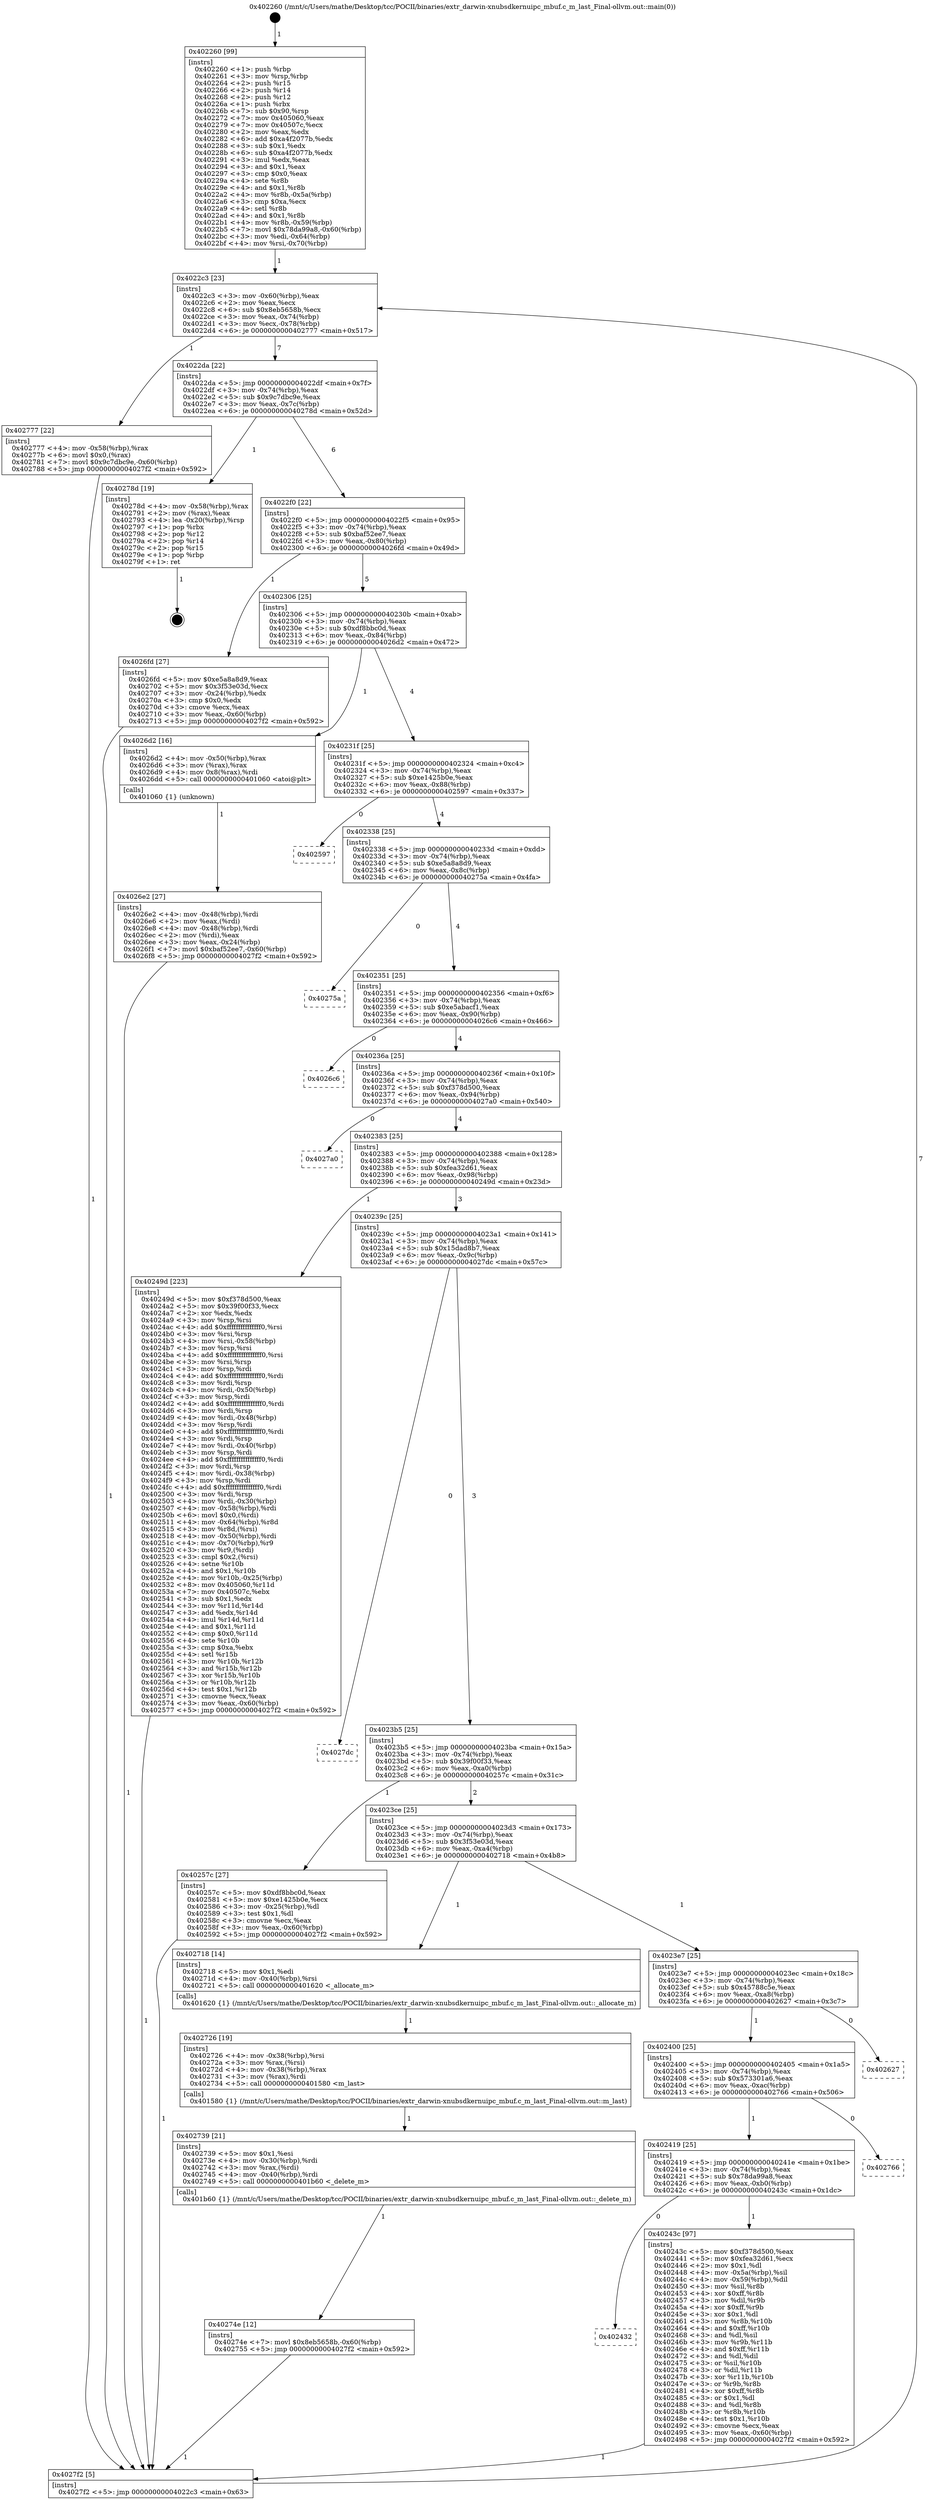 digraph "0x402260" {
  label = "0x402260 (/mnt/c/Users/mathe/Desktop/tcc/POCII/binaries/extr_darwin-xnubsdkernuipc_mbuf.c_m_last_Final-ollvm.out::main(0))"
  labelloc = "t"
  node[shape=record]

  Entry [label="",width=0.3,height=0.3,shape=circle,fillcolor=black,style=filled]
  "0x4022c3" [label="{
     0x4022c3 [23]\l
     | [instrs]\l
     &nbsp;&nbsp;0x4022c3 \<+3\>: mov -0x60(%rbp),%eax\l
     &nbsp;&nbsp;0x4022c6 \<+2\>: mov %eax,%ecx\l
     &nbsp;&nbsp;0x4022c8 \<+6\>: sub $0x8eb5658b,%ecx\l
     &nbsp;&nbsp;0x4022ce \<+3\>: mov %eax,-0x74(%rbp)\l
     &nbsp;&nbsp;0x4022d1 \<+3\>: mov %ecx,-0x78(%rbp)\l
     &nbsp;&nbsp;0x4022d4 \<+6\>: je 0000000000402777 \<main+0x517\>\l
  }"]
  "0x402777" [label="{
     0x402777 [22]\l
     | [instrs]\l
     &nbsp;&nbsp;0x402777 \<+4\>: mov -0x58(%rbp),%rax\l
     &nbsp;&nbsp;0x40277b \<+6\>: movl $0x0,(%rax)\l
     &nbsp;&nbsp;0x402781 \<+7\>: movl $0x9c7dbc9e,-0x60(%rbp)\l
     &nbsp;&nbsp;0x402788 \<+5\>: jmp 00000000004027f2 \<main+0x592\>\l
  }"]
  "0x4022da" [label="{
     0x4022da [22]\l
     | [instrs]\l
     &nbsp;&nbsp;0x4022da \<+5\>: jmp 00000000004022df \<main+0x7f\>\l
     &nbsp;&nbsp;0x4022df \<+3\>: mov -0x74(%rbp),%eax\l
     &nbsp;&nbsp;0x4022e2 \<+5\>: sub $0x9c7dbc9e,%eax\l
     &nbsp;&nbsp;0x4022e7 \<+3\>: mov %eax,-0x7c(%rbp)\l
     &nbsp;&nbsp;0x4022ea \<+6\>: je 000000000040278d \<main+0x52d\>\l
  }"]
  Exit [label="",width=0.3,height=0.3,shape=circle,fillcolor=black,style=filled,peripheries=2]
  "0x40278d" [label="{
     0x40278d [19]\l
     | [instrs]\l
     &nbsp;&nbsp;0x40278d \<+4\>: mov -0x58(%rbp),%rax\l
     &nbsp;&nbsp;0x402791 \<+2\>: mov (%rax),%eax\l
     &nbsp;&nbsp;0x402793 \<+4\>: lea -0x20(%rbp),%rsp\l
     &nbsp;&nbsp;0x402797 \<+1\>: pop %rbx\l
     &nbsp;&nbsp;0x402798 \<+2\>: pop %r12\l
     &nbsp;&nbsp;0x40279a \<+2\>: pop %r14\l
     &nbsp;&nbsp;0x40279c \<+2\>: pop %r15\l
     &nbsp;&nbsp;0x40279e \<+1\>: pop %rbp\l
     &nbsp;&nbsp;0x40279f \<+1\>: ret\l
  }"]
  "0x4022f0" [label="{
     0x4022f0 [22]\l
     | [instrs]\l
     &nbsp;&nbsp;0x4022f0 \<+5\>: jmp 00000000004022f5 \<main+0x95\>\l
     &nbsp;&nbsp;0x4022f5 \<+3\>: mov -0x74(%rbp),%eax\l
     &nbsp;&nbsp;0x4022f8 \<+5\>: sub $0xbaf52ee7,%eax\l
     &nbsp;&nbsp;0x4022fd \<+3\>: mov %eax,-0x80(%rbp)\l
     &nbsp;&nbsp;0x402300 \<+6\>: je 00000000004026fd \<main+0x49d\>\l
  }"]
  "0x40274e" [label="{
     0x40274e [12]\l
     | [instrs]\l
     &nbsp;&nbsp;0x40274e \<+7\>: movl $0x8eb5658b,-0x60(%rbp)\l
     &nbsp;&nbsp;0x402755 \<+5\>: jmp 00000000004027f2 \<main+0x592\>\l
  }"]
  "0x4026fd" [label="{
     0x4026fd [27]\l
     | [instrs]\l
     &nbsp;&nbsp;0x4026fd \<+5\>: mov $0xe5a8a8d9,%eax\l
     &nbsp;&nbsp;0x402702 \<+5\>: mov $0x3f53e03d,%ecx\l
     &nbsp;&nbsp;0x402707 \<+3\>: mov -0x24(%rbp),%edx\l
     &nbsp;&nbsp;0x40270a \<+3\>: cmp $0x0,%edx\l
     &nbsp;&nbsp;0x40270d \<+3\>: cmove %ecx,%eax\l
     &nbsp;&nbsp;0x402710 \<+3\>: mov %eax,-0x60(%rbp)\l
     &nbsp;&nbsp;0x402713 \<+5\>: jmp 00000000004027f2 \<main+0x592\>\l
  }"]
  "0x402306" [label="{
     0x402306 [25]\l
     | [instrs]\l
     &nbsp;&nbsp;0x402306 \<+5\>: jmp 000000000040230b \<main+0xab\>\l
     &nbsp;&nbsp;0x40230b \<+3\>: mov -0x74(%rbp),%eax\l
     &nbsp;&nbsp;0x40230e \<+5\>: sub $0xdf8bbc0d,%eax\l
     &nbsp;&nbsp;0x402313 \<+6\>: mov %eax,-0x84(%rbp)\l
     &nbsp;&nbsp;0x402319 \<+6\>: je 00000000004026d2 \<main+0x472\>\l
  }"]
  "0x402739" [label="{
     0x402739 [21]\l
     | [instrs]\l
     &nbsp;&nbsp;0x402739 \<+5\>: mov $0x1,%esi\l
     &nbsp;&nbsp;0x40273e \<+4\>: mov -0x30(%rbp),%rdi\l
     &nbsp;&nbsp;0x402742 \<+3\>: mov %rax,(%rdi)\l
     &nbsp;&nbsp;0x402745 \<+4\>: mov -0x40(%rbp),%rdi\l
     &nbsp;&nbsp;0x402749 \<+5\>: call 0000000000401b60 \<_delete_m\>\l
     | [calls]\l
     &nbsp;&nbsp;0x401b60 \{1\} (/mnt/c/Users/mathe/Desktop/tcc/POCII/binaries/extr_darwin-xnubsdkernuipc_mbuf.c_m_last_Final-ollvm.out::_delete_m)\l
  }"]
  "0x4026d2" [label="{
     0x4026d2 [16]\l
     | [instrs]\l
     &nbsp;&nbsp;0x4026d2 \<+4\>: mov -0x50(%rbp),%rax\l
     &nbsp;&nbsp;0x4026d6 \<+3\>: mov (%rax),%rax\l
     &nbsp;&nbsp;0x4026d9 \<+4\>: mov 0x8(%rax),%rdi\l
     &nbsp;&nbsp;0x4026dd \<+5\>: call 0000000000401060 \<atoi@plt\>\l
     | [calls]\l
     &nbsp;&nbsp;0x401060 \{1\} (unknown)\l
  }"]
  "0x40231f" [label="{
     0x40231f [25]\l
     | [instrs]\l
     &nbsp;&nbsp;0x40231f \<+5\>: jmp 0000000000402324 \<main+0xc4\>\l
     &nbsp;&nbsp;0x402324 \<+3\>: mov -0x74(%rbp),%eax\l
     &nbsp;&nbsp;0x402327 \<+5\>: sub $0xe1425b0e,%eax\l
     &nbsp;&nbsp;0x40232c \<+6\>: mov %eax,-0x88(%rbp)\l
     &nbsp;&nbsp;0x402332 \<+6\>: je 0000000000402597 \<main+0x337\>\l
  }"]
  "0x402726" [label="{
     0x402726 [19]\l
     | [instrs]\l
     &nbsp;&nbsp;0x402726 \<+4\>: mov -0x38(%rbp),%rsi\l
     &nbsp;&nbsp;0x40272a \<+3\>: mov %rax,(%rsi)\l
     &nbsp;&nbsp;0x40272d \<+4\>: mov -0x38(%rbp),%rax\l
     &nbsp;&nbsp;0x402731 \<+3\>: mov (%rax),%rdi\l
     &nbsp;&nbsp;0x402734 \<+5\>: call 0000000000401580 \<m_last\>\l
     | [calls]\l
     &nbsp;&nbsp;0x401580 \{1\} (/mnt/c/Users/mathe/Desktop/tcc/POCII/binaries/extr_darwin-xnubsdkernuipc_mbuf.c_m_last_Final-ollvm.out::m_last)\l
  }"]
  "0x402597" [label="{
     0x402597\l
  }", style=dashed]
  "0x402338" [label="{
     0x402338 [25]\l
     | [instrs]\l
     &nbsp;&nbsp;0x402338 \<+5\>: jmp 000000000040233d \<main+0xdd\>\l
     &nbsp;&nbsp;0x40233d \<+3\>: mov -0x74(%rbp),%eax\l
     &nbsp;&nbsp;0x402340 \<+5\>: sub $0xe5a8a8d9,%eax\l
     &nbsp;&nbsp;0x402345 \<+6\>: mov %eax,-0x8c(%rbp)\l
     &nbsp;&nbsp;0x40234b \<+6\>: je 000000000040275a \<main+0x4fa\>\l
  }"]
  "0x4026e2" [label="{
     0x4026e2 [27]\l
     | [instrs]\l
     &nbsp;&nbsp;0x4026e2 \<+4\>: mov -0x48(%rbp),%rdi\l
     &nbsp;&nbsp;0x4026e6 \<+2\>: mov %eax,(%rdi)\l
     &nbsp;&nbsp;0x4026e8 \<+4\>: mov -0x48(%rbp),%rdi\l
     &nbsp;&nbsp;0x4026ec \<+2\>: mov (%rdi),%eax\l
     &nbsp;&nbsp;0x4026ee \<+3\>: mov %eax,-0x24(%rbp)\l
     &nbsp;&nbsp;0x4026f1 \<+7\>: movl $0xbaf52ee7,-0x60(%rbp)\l
     &nbsp;&nbsp;0x4026f8 \<+5\>: jmp 00000000004027f2 \<main+0x592\>\l
  }"]
  "0x40275a" [label="{
     0x40275a\l
  }", style=dashed]
  "0x402351" [label="{
     0x402351 [25]\l
     | [instrs]\l
     &nbsp;&nbsp;0x402351 \<+5\>: jmp 0000000000402356 \<main+0xf6\>\l
     &nbsp;&nbsp;0x402356 \<+3\>: mov -0x74(%rbp),%eax\l
     &nbsp;&nbsp;0x402359 \<+5\>: sub $0xe5abacf1,%eax\l
     &nbsp;&nbsp;0x40235e \<+6\>: mov %eax,-0x90(%rbp)\l
     &nbsp;&nbsp;0x402364 \<+6\>: je 00000000004026c6 \<main+0x466\>\l
  }"]
  "0x402260" [label="{
     0x402260 [99]\l
     | [instrs]\l
     &nbsp;&nbsp;0x402260 \<+1\>: push %rbp\l
     &nbsp;&nbsp;0x402261 \<+3\>: mov %rsp,%rbp\l
     &nbsp;&nbsp;0x402264 \<+2\>: push %r15\l
     &nbsp;&nbsp;0x402266 \<+2\>: push %r14\l
     &nbsp;&nbsp;0x402268 \<+2\>: push %r12\l
     &nbsp;&nbsp;0x40226a \<+1\>: push %rbx\l
     &nbsp;&nbsp;0x40226b \<+7\>: sub $0x90,%rsp\l
     &nbsp;&nbsp;0x402272 \<+7\>: mov 0x405060,%eax\l
     &nbsp;&nbsp;0x402279 \<+7\>: mov 0x40507c,%ecx\l
     &nbsp;&nbsp;0x402280 \<+2\>: mov %eax,%edx\l
     &nbsp;&nbsp;0x402282 \<+6\>: add $0xa4f2077b,%edx\l
     &nbsp;&nbsp;0x402288 \<+3\>: sub $0x1,%edx\l
     &nbsp;&nbsp;0x40228b \<+6\>: sub $0xa4f2077b,%edx\l
     &nbsp;&nbsp;0x402291 \<+3\>: imul %edx,%eax\l
     &nbsp;&nbsp;0x402294 \<+3\>: and $0x1,%eax\l
     &nbsp;&nbsp;0x402297 \<+3\>: cmp $0x0,%eax\l
     &nbsp;&nbsp;0x40229a \<+4\>: sete %r8b\l
     &nbsp;&nbsp;0x40229e \<+4\>: and $0x1,%r8b\l
     &nbsp;&nbsp;0x4022a2 \<+4\>: mov %r8b,-0x5a(%rbp)\l
     &nbsp;&nbsp;0x4022a6 \<+3\>: cmp $0xa,%ecx\l
     &nbsp;&nbsp;0x4022a9 \<+4\>: setl %r8b\l
     &nbsp;&nbsp;0x4022ad \<+4\>: and $0x1,%r8b\l
     &nbsp;&nbsp;0x4022b1 \<+4\>: mov %r8b,-0x59(%rbp)\l
     &nbsp;&nbsp;0x4022b5 \<+7\>: movl $0x78da99a8,-0x60(%rbp)\l
     &nbsp;&nbsp;0x4022bc \<+3\>: mov %edi,-0x64(%rbp)\l
     &nbsp;&nbsp;0x4022bf \<+4\>: mov %rsi,-0x70(%rbp)\l
  }"]
  "0x4026c6" [label="{
     0x4026c6\l
  }", style=dashed]
  "0x40236a" [label="{
     0x40236a [25]\l
     | [instrs]\l
     &nbsp;&nbsp;0x40236a \<+5\>: jmp 000000000040236f \<main+0x10f\>\l
     &nbsp;&nbsp;0x40236f \<+3\>: mov -0x74(%rbp),%eax\l
     &nbsp;&nbsp;0x402372 \<+5\>: sub $0xf378d500,%eax\l
     &nbsp;&nbsp;0x402377 \<+6\>: mov %eax,-0x94(%rbp)\l
     &nbsp;&nbsp;0x40237d \<+6\>: je 00000000004027a0 \<main+0x540\>\l
  }"]
  "0x4027f2" [label="{
     0x4027f2 [5]\l
     | [instrs]\l
     &nbsp;&nbsp;0x4027f2 \<+5\>: jmp 00000000004022c3 \<main+0x63\>\l
  }"]
  "0x4027a0" [label="{
     0x4027a0\l
  }", style=dashed]
  "0x402383" [label="{
     0x402383 [25]\l
     | [instrs]\l
     &nbsp;&nbsp;0x402383 \<+5\>: jmp 0000000000402388 \<main+0x128\>\l
     &nbsp;&nbsp;0x402388 \<+3\>: mov -0x74(%rbp),%eax\l
     &nbsp;&nbsp;0x40238b \<+5\>: sub $0xfea32d61,%eax\l
     &nbsp;&nbsp;0x402390 \<+6\>: mov %eax,-0x98(%rbp)\l
     &nbsp;&nbsp;0x402396 \<+6\>: je 000000000040249d \<main+0x23d\>\l
  }"]
  "0x402432" [label="{
     0x402432\l
  }", style=dashed]
  "0x40249d" [label="{
     0x40249d [223]\l
     | [instrs]\l
     &nbsp;&nbsp;0x40249d \<+5\>: mov $0xf378d500,%eax\l
     &nbsp;&nbsp;0x4024a2 \<+5\>: mov $0x39f00f33,%ecx\l
     &nbsp;&nbsp;0x4024a7 \<+2\>: xor %edx,%edx\l
     &nbsp;&nbsp;0x4024a9 \<+3\>: mov %rsp,%rsi\l
     &nbsp;&nbsp;0x4024ac \<+4\>: add $0xfffffffffffffff0,%rsi\l
     &nbsp;&nbsp;0x4024b0 \<+3\>: mov %rsi,%rsp\l
     &nbsp;&nbsp;0x4024b3 \<+4\>: mov %rsi,-0x58(%rbp)\l
     &nbsp;&nbsp;0x4024b7 \<+3\>: mov %rsp,%rsi\l
     &nbsp;&nbsp;0x4024ba \<+4\>: add $0xfffffffffffffff0,%rsi\l
     &nbsp;&nbsp;0x4024be \<+3\>: mov %rsi,%rsp\l
     &nbsp;&nbsp;0x4024c1 \<+3\>: mov %rsp,%rdi\l
     &nbsp;&nbsp;0x4024c4 \<+4\>: add $0xfffffffffffffff0,%rdi\l
     &nbsp;&nbsp;0x4024c8 \<+3\>: mov %rdi,%rsp\l
     &nbsp;&nbsp;0x4024cb \<+4\>: mov %rdi,-0x50(%rbp)\l
     &nbsp;&nbsp;0x4024cf \<+3\>: mov %rsp,%rdi\l
     &nbsp;&nbsp;0x4024d2 \<+4\>: add $0xfffffffffffffff0,%rdi\l
     &nbsp;&nbsp;0x4024d6 \<+3\>: mov %rdi,%rsp\l
     &nbsp;&nbsp;0x4024d9 \<+4\>: mov %rdi,-0x48(%rbp)\l
     &nbsp;&nbsp;0x4024dd \<+3\>: mov %rsp,%rdi\l
     &nbsp;&nbsp;0x4024e0 \<+4\>: add $0xfffffffffffffff0,%rdi\l
     &nbsp;&nbsp;0x4024e4 \<+3\>: mov %rdi,%rsp\l
     &nbsp;&nbsp;0x4024e7 \<+4\>: mov %rdi,-0x40(%rbp)\l
     &nbsp;&nbsp;0x4024eb \<+3\>: mov %rsp,%rdi\l
     &nbsp;&nbsp;0x4024ee \<+4\>: add $0xfffffffffffffff0,%rdi\l
     &nbsp;&nbsp;0x4024f2 \<+3\>: mov %rdi,%rsp\l
     &nbsp;&nbsp;0x4024f5 \<+4\>: mov %rdi,-0x38(%rbp)\l
     &nbsp;&nbsp;0x4024f9 \<+3\>: mov %rsp,%rdi\l
     &nbsp;&nbsp;0x4024fc \<+4\>: add $0xfffffffffffffff0,%rdi\l
     &nbsp;&nbsp;0x402500 \<+3\>: mov %rdi,%rsp\l
     &nbsp;&nbsp;0x402503 \<+4\>: mov %rdi,-0x30(%rbp)\l
     &nbsp;&nbsp;0x402507 \<+4\>: mov -0x58(%rbp),%rdi\l
     &nbsp;&nbsp;0x40250b \<+6\>: movl $0x0,(%rdi)\l
     &nbsp;&nbsp;0x402511 \<+4\>: mov -0x64(%rbp),%r8d\l
     &nbsp;&nbsp;0x402515 \<+3\>: mov %r8d,(%rsi)\l
     &nbsp;&nbsp;0x402518 \<+4\>: mov -0x50(%rbp),%rdi\l
     &nbsp;&nbsp;0x40251c \<+4\>: mov -0x70(%rbp),%r9\l
     &nbsp;&nbsp;0x402520 \<+3\>: mov %r9,(%rdi)\l
     &nbsp;&nbsp;0x402523 \<+3\>: cmpl $0x2,(%rsi)\l
     &nbsp;&nbsp;0x402526 \<+4\>: setne %r10b\l
     &nbsp;&nbsp;0x40252a \<+4\>: and $0x1,%r10b\l
     &nbsp;&nbsp;0x40252e \<+4\>: mov %r10b,-0x25(%rbp)\l
     &nbsp;&nbsp;0x402532 \<+8\>: mov 0x405060,%r11d\l
     &nbsp;&nbsp;0x40253a \<+7\>: mov 0x40507c,%ebx\l
     &nbsp;&nbsp;0x402541 \<+3\>: sub $0x1,%edx\l
     &nbsp;&nbsp;0x402544 \<+3\>: mov %r11d,%r14d\l
     &nbsp;&nbsp;0x402547 \<+3\>: add %edx,%r14d\l
     &nbsp;&nbsp;0x40254a \<+4\>: imul %r14d,%r11d\l
     &nbsp;&nbsp;0x40254e \<+4\>: and $0x1,%r11d\l
     &nbsp;&nbsp;0x402552 \<+4\>: cmp $0x0,%r11d\l
     &nbsp;&nbsp;0x402556 \<+4\>: sete %r10b\l
     &nbsp;&nbsp;0x40255a \<+3\>: cmp $0xa,%ebx\l
     &nbsp;&nbsp;0x40255d \<+4\>: setl %r15b\l
     &nbsp;&nbsp;0x402561 \<+3\>: mov %r10b,%r12b\l
     &nbsp;&nbsp;0x402564 \<+3\>: and %r15b,%r12b\l
     &nbsp;&nbsp;0x402567 \<+3\>: xor %r15b,%r10b\l
     &nbsp;&nbsp;0x40256a \<+3\>: or %r10b,%r12b\l
     &nbsp;&nbsp;0x40256d \<+4\>: test $0x1,%r12b\l
     &nbsp;&nbsp;0x402571 \<+3\>: cmovne %ecx,%eax\l
     &nbsp;&nbsp;0x402574 \<+3\>: mov %eax,-0x60(%rbp)\l
     &nbsp;&nbsp;0x402577 \<+5\>: jmp 00000000004027f2 \<main+0x592\>\l
  }"]
  "0x40239c" [label="{
     0x40239c [25]\l
     | [instrs]\l
     &nbsp;&nbsp;0x40239c \<+5\>: jmp 00000000004023a1 \<main+0x141\>\l
     &nbsp;&nbsp;0x4023a1 \<+3\>: mov -0x74(%rbp),%eax\l
     &nbsp;&nbsp;0x4023a4 \<+5\>: sub $0x15dad8b7,%eax\l
     &nbsp;&nbsp;0x4023a9 \<+6\>: mov %eax,-0x9c(%rbp)\l
     &nbsp;&nbsp;0x4023af \<+6\>: je 00000000004027dc \<main+0x57c\>\l
  }"]
  "0x40243c" [label="{
     0x40243c [97]\l
     | [instrs]\l
     &nbsp;&nbsp;0x40243c \<+5\>: mov $0xf378d500,%eax\l
     &nbsp;&nbsp;0x402441 \<+5\>: mov $0xfea32d61,%ecx\l
     &nbsp;&nbsp;0x402446 \<+2\>: mov $0x1,%dl\l
     &nbsp;&nbsp;0x402448 \<+4\>: mov -0x5a(%rbp),%sil\l
     &nbsp;&nbsp;0x40244c \<+4\>: mov -0x59(%rbp),%dil\l
     &nbsp;&nbsp;0x402450 \<+3\>: mov %sil,%r8b\l
     &nbsp;&nbsp;0x402453 \<+4\>: xor $0xff,%r8b\l
     &nbsp;&nbsp;0x402457 \<+3\>: mov %dil,%r9b\l
     &nbsp;&nbsp;0x40245a \<+4\>: xor $0xff,%r9b\l
     &nbsp;&nbsp;0x40245e \<+3\>: xor $0x1,%dl\l
     &nbsp;&nbsp;0x402461 \<+3\>: mov %r8b,%r10b\l
     &nbsp;&nbsp;0x402464 \<+4\>: and $0xff,%r10b\l
     &nbsp;&nbsp;0x402468 \<+3\>: and %dl,%sil\l
     &nbsp;&nbsp;0x40246b \<+3\>: mov %r9b,%r11b\l
     &nbsp;&nbsp;0x40246e \<+4\>: and $0xff,%r11b\l
     &nbsp;&nbsp;0x402472 \<+3\>: and %dl,%dil\l
     &nbsp;&nbsp;0x402475 \<+3\>: or %sil,%r10b\l
     &nbsp;&nbsp;0x402478 \<+3\>: or %dil,%r11b\l
     &nbsp;&nbsp;0x40247b \<+3\>: xor %r11b,%r10b\l
     &nbsp;&nbsp;0x40247e \<+3\>: or %r9b,%r8b\l
     &nbsp;&nbsp;0x402481 \<+4\>: xor $0xff,%r8b\l
     &nbsp;&nbsp;0x402485 \<+3\>: or $0x1,%dl\l
     &nbsp;&nbsp;0x402488 \<+3\>: and %dl,%r8b\l
     &nbsp;&nbsp;0x40248b \<+3\>: or %r8b,%r10b\l
     &nbsp;&nbsp;0x40248e \<+4\>: test $0x1,%r10b\l
     &nbsp;&nbsp;0x402492 \<+3\>: cmovne %ecx,%eax\l
     &nbsp;&nbsp;0x402495 \<+3\>: mov %eax,-0x60(%rbp)\l
     &nbsp;&nbsp;0x402498 \<+5\>: jmp 00000000004027f2 \<main+0x592\>\l
  }"]
  "0x4027dc" [label="{
     0x4027dc\l
  }", style=dashed]
  "0x4023b5" [label="{
     0x4023b5 [25]\l
     | [instrs]\l
     &nbsp;&nbsp;0x4023b5 \<+5\>: jmp 00000000004023ba \<main+0x15a\>\l
     &nbsp;&nbsp;0x4023ba \<+3\>: mov -0x74(%rbp),%eax\l
     &nbsp;&nbsp;0x4023bd \<+5\>: sub $0x39f00f33,%eax\l
     &nbsp;&nbsp;0x4023c2 \<+6\>: mov %eax,-0xa0(%rbp)\l
     &nbsp;&nbsp;0x4023c8 \<+6\>: je 000000000040257c \<main+0x31c\>\l
  }"]
  "0x402419" [label="{
     0x402419 [25]\l
     | [instrs]\l
     &nbsp;&nbsp;0x402419 \<+5\>: jmp 000000000040241e \<main+0x1be\>\l
     &nbsp;&nbsp;0x40241e \<+3\>: mov -0x74(%rbp),%eax\l
     &nbsp;&nbsp;0x402421 \<+5\>: sub $0x78da99a8,%eax\l
     &nbsp;&nbsp;0x402426 \<+6\>: mov %eax,-0xb0(%rbp)\l
     &nbsp;&nbsp;0x40242c \<+6\>: je 000000000040243c \<main+0x1dc\>\l
  }"]
  "0x40257c" [label="{
     0x40257c [27]\l
     | [instrs]\l
     &nbsp;&nbsp;0x40257c \<+5\>: mov $0xdf8bbc0d,%eax\l
     &nbsp;&nbsp;0x402581 \<+5\>: mov $0xe1425b0e,%ecx\l
     &nbsp;&nbsp;0x402586 \<+3\>: mov -0x25(%rbp),%dl\l
     &nbsp;&nbsp;0x402589 \<+3\>: test $0x1,%dl\l
     &nbsp;&nbsp;0x40258c \<+3\>: cmovne %ecx,%eax\l
     &nbsp;&nbsp;0x40258f \<+3\>: mov %eax,-0x60(%rbp)\l
     &nbsp;&nbsp;0x402592 \<+5\>: jmp 00000000004027f2 \<main+0x592\>\l
  }"]
  "0x4023ce" [label="{
     0x4023ce [25]\l
     | [instrs]\l
     &nbsp;&nbsp;0x4023ce \<+5\>: jmp 00000000004023d3 \<main+0x173\>\l
     &nbsp;&nbsp;0x4023d3 \<+3\>: mov -0x74(%rbp),%eax\l
     &nbsp;&nbsp;0x4023d6 \<+5\>: sub $0x3f53e03d,%eax\l
     &nbsp;&nbsp;0x4023db \<+6\>: mov %eax,-0xa4(%rbp)\l
     &nbsp;&nbsp;0x4023e1 \<+6\>: je 0000000000402718 \<main+0x4b8\>\l
  }"]
  "0x402766" [label="{
     0x402766\l
  }", style=dashed]
  "0x402718" [label="{
     0x402718 [14]\l
     | [instrs]\l
     &nbsp;&nbsp;0x402718 \<+5\>: mov $0x1,%edi\l
     &nbsp;&nbsp;0x40271d \<+4\>: mov -0x40(%rbp),%rsi\l
     &nbsp;&nbsp;0x402721 \<+5\>: call 0000000000401620 \<_allocate_m\>\l
     | [calls]\l
     &nbsp;&nbsp;0x401620 \{1\} (/mnt/c/Users/mathe/Desktop/tcc/POCII/binaries/extr_darwin-xnubsdkernuipc_mbuf.c_m_last_Final-ollvm.out::_allocate_m)\l
  }"]
  "0x4023e7" [label="{
     0x4023e7 [25]\l
     | [instrs]\l
     &nbsp;&nbsp;0x4023e7 \<+5\>: jmp 00000000004023ec \<main+0x18c\>\l
     &nbsp;&nbsp;0x4023ec \<+3\>: mov -0x74(%rbp),%eax\l
     &nbsp;&nbsp;0x4023ef \<+5\>: sub $0x45788c5e,%eax\l
     &nbsp;&nbsp;0x4023f4 \<+6\>: mov %eax,-0xa8(%rbp)\l
     &nbsp;&nbsp;0x4023fa \<+6\>: je 0000000000402627 \<main+0x3c7\>\l
  }"]
  "0x402400" [label="{
     0x402400 [25]\l
     | [instrs]\l
     &nbsp;&nbsp;0x402400 \<+5\>: jmp 0000000000402405 \<main+0x1a5\>\l
     &nbsp;&nbsp;0x402405 \<+3\>: mov -0x74(%rbp),%eax\l
     &nbsp;&nbsp;0x402408 \<+5\>: sub $0x573301a6,%eax\l
     &nbsp;&nbsp;0x40240d \<+6\>: mov %eax,-0xac(%rbp)\l
     &nbsp;&nbsp;0x402413 \<+6\>: je 0000000000402766 \<main+0x506\>\l
  }"]
  "0x402627" [label="{
     0x402627\l
  }", style=dashed]
  Entry -> "0x402260" [label=" 1"]
  "0x4022c3" -> "0x402777" [label=" 1"]
  "0x4022c3" -> "0x4022da" [label=" 7"]
  "0x40278d" -> Exit [label=" 1"]
  "0x4022da" -> "0x40278d" [label=" 1"]
  "0x4022da" -> "0x4022f0" [label=" 6"]
  "0x402777" -> "0x4027f2" [label=" 1"]
  "0x4022f0" -> "0x4026fd" [label=" 1"]
  "0x4022f0" -> "0x402306" [label=" 5"]
  "0x40274e" -> "0x4027f2" [label=" 1"]
  "0x402306" -> "0x4026d2" [label=" 1"]
  "0x402306" -> "0x40231f" [label=" 4"]
  "0x402739" -> "0x40274e" [label=" 1"]
  "0x40231f" -> "0x402597" [label=" 0"]
  "0x40231f" -> "0x402338" [label=" 4"]
  "0x402726" -> "0x402739" [label=" 1"]
  "0x402338" -> "0x40275a" [label=" 0"]
  "0x402338" -> "0x402351" [label=" 4"]
  "0x402718" -> "0x402726" [label=" 1"]
  "0x402351" -> "0x4026c6" [label=" 0"]
  "0x402351" -> "0x40236a" [label=" 4"]
  "0x4026fd" -> "0x4027f2" [label=" 1"]
  "0x40236a" -> "0x4027a0" [label=" 0"]
  "0x40236a" -> "0x402383" [label=" 4"]
  "0x4026e2" -> "0x4027f2" [label=" 1"]
  "0x402383" -> "0x40249d" [label=" 1"]
  "0x402383" -> "0x40239c" [label=" 3"]
  "0x4026d2" -> "0x4026e2" [label=" 1"]
  "0x40239c" -> "0x4027dc" [label=" 0"]
  "0x40239c" -> "0x4023b5" [label=" 3"]
  "0x40257c" -> "0x4027f2" [label=" 1"]
  "0x4023b5" -> "0x40257c" [label=" 1"]
  "0x4023b5" -> "0x4023ce" [label=" 2"]
  "0x4027f2" -> "0x4022c3" [label=" 7"]
  "0x4023ce" -> "0x402718" [label=" 1"]
  "0x4023ce" -> "0x4023e7" [label=" 1"]
  "0x402260" -> "0x4022c3" [label=" 1"]
  "0x4023e7" -> "0x402627" [label=" 0"]
  "0x4023e7" -> "0x402400" [label=" 1"]
  "0x40243c" -> "0x4027f2" [label=" 1"]
  "0x402400" -> "0x402766" [label=" 0"]
  "0x402400" -> "0x402419" [label=" 1"]
  "0x40249d" -> "0x4027f2" [label=" 1"]
  "0x402419" -> "0x40243c" [label=" 1"]
  "0x402419" -> "0x402432" [label=" 0"]
}
